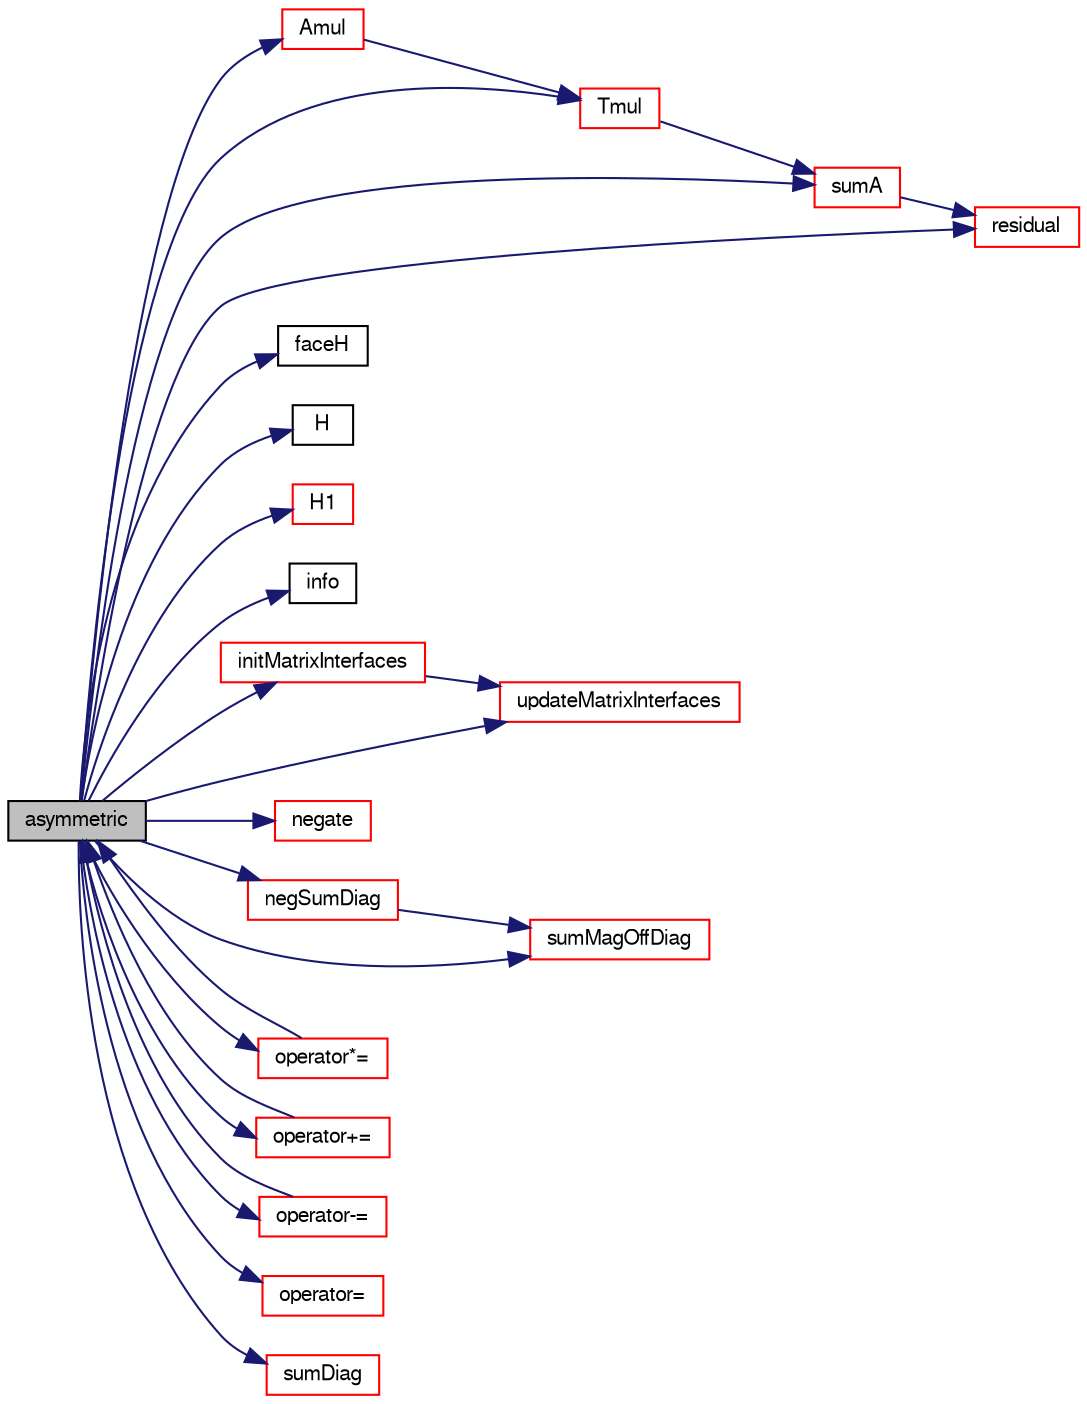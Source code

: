 digraph "asymmetric"
{
  bgcolor="transparent";
  edge [fontname="FreeSans",fontsize="10",labelfontname="FreeSans",labelfontsize="10"];
  node [fontname="FreeSans",fontsize="10",shape=record];
  rankdir="LR";
  Node708 [label="asymmetric",height=0.2,width=0.4,color="black", fillcolor="grey75", style="filled", fontcolor="black"];
  Node708 -> Node709 [color="midnightblue",fontsize="10",style="solid",fontname="FreeSans"];
  Node709 [label="Amul",height=0.2,width=0.4,color="red",URL="$a26882.html#a7a2e0a380ac70181d4d957ffb1d5caf1",tooltip="Matrix multiplication with updated interfaces. "];
  Node709 -> Node717 [color="midnightblue",fontsize="10",style="solid",fontname="FreeSans"];
  Node717 [label="Tmul",height=0.2,width=0.4,color="red",URL="$a26882.html#a3732af38643bedfc7148b63abc859fec",tooltip="Matrix transpose multiplication with updated interfaces. "];
  Node717 -> Node718 [color="midnightblue",fontsize="10",style="solid",fontname="FreeSans"];
  Node718 [label="sumA",height=0.2,width=0.4,color="red",URL="$a26882.html#aaf24d45bb7830b9bab7f559b0b3d2c84",tooltip="Sum the coefficients on each row of the matrix. "];
  Node718 -> Node720 [color="midnightblue",fontsize="10",style="solid",fontname="FreeSans"];
  Node720 [label="residual",height=0.2,width=0.4,color="red",URL="$a26882.html#a0d945b22e88eed13c032943a09bb63ea"];
  Node708 -> Node722 [color="midnightblue",fontsize="10",style="solid",fontname="FreeSans"];
  Node722 [label="faceH",height=0.2,width=0.4,color="black",URL="$a26882.html#a09e11295c8834fcc5f210000b9c43c41"];
  Node708 -> Node723 [color="midnightblue",fontsize="10",style="solid",fontname="FreeSans"];
  Node723 [label="H",height=0.2,width=0.4,color="black",URL="$a26882.html#a4e015bad22fc7442338b7635d5c9bbba"];
  Node708 -> Node724 [color="midnightblue",fontsize="10",style="solid",fontname="FreeSans"];
  Node724 [label="H1",height=0.2,width=0.4,color="red",URL="$a26882.html#a090039c15b52321e7a7a6a90c0a29bbe"];
  Node708 -> Node732 [color="midnightblue",fontsize="10",style="solid",fontname="FreeSans"];
  Node732 [label="info",height=0.2,width=0.4,color="black",URL="$a26882.html#a3a4eb24688886eaf0b0a8a831fba3153",tooltip="Return info proxy. "];
  Node708 -> Node733 [color="midnightblue",fontsize="10",style="solid",fontname="FreeSans"];
  Node733 [label="initMatrixInterfaces",height=0.2,width=0.4,color="red",URL="$a26882.html#aa6e654f86aa6eda0c41b4ffed0583fdd",tooltip="Initialise the update of interfaced interfaces. "];
  Node733 -> Node782 [color="midnightblue",fontsize="10",style="solid",fontname="FreeSans"];
  Node782 [label="updateMatrixInterfaces",height=0.2,width=0.4,color="red",URL="$a26882.html#acfbd723a7a7efa4d4d3a66b91ecc6f07",tooltip="Update interfaced interfaces for matrix operations. "];
  Node708 -> Node783 [color="midnightblue",fontsize="10",style="solid",fontname="FreeSans"];
  Node783 [label="negate",height=0.2,width=0.4,color="red",URL="$a26882.html#abcdb1512395327f8236a4f4a4d4ff648"];
  Node708 -> Node785 [color="midnightblue",fontsize="10",style="solid",fontname="FreeSans"];
  Node785 [label="negSumDiag",height=0.2,width=0.4,color="red",URL="$a26882.html#a7ad351a572b04686613ec1f9650ad95c"];
  Node785 -> Node788 [color="midnightblue",fontsize="10",style="solid",fontname="FreeSans"];
  Node788 [label="sumMagOffDiag",height=0.2,width=0.4,color="red",URL="$a26882.html#abcea6927adad977b250dc984505099f0"];
  Node708 -> Node790 [color="midnightblue",fontsize="10",style="solid",fontname="FreeSans"];
  Node790 [label="operator*=",height=0.2,width=0.4,color="red",URL="$a26882.html#a8b7e3e95bdfe12c335fe5d27d6d4fa9f"];
  Node790 -> Node708 [color="midnightblue",fontsize="10",style="solid",fontname="FreeSans"];
  Node708 -> Node793 [color="midnightblue",fontsize="10",style="solid",fontname="FreeSans"];
  Node793 [label="operator+=",height=0.2,width=0.4,color="red",URL="$a26882.html#aba4577bbc1ccadb63a82720d75378b4a"];
  Node793 -> Node708 [color="midnightblue",fontsize="10",style="solid",fontname="FreeSans"];
  Node708 -> Node795 [color="midnightblue",fontsize="10",style="solid",fontname="FreeSans"];
  Node795 [label="operator-=",height=0.2,width=0.4,color="red",URL="$a26882.html#ad74d793450215c8520bbee8e3084139d"];
  Node795 -> Node708 [color="midnightblue",fontsize="10",style="solid",fontname="FreeSans"];
  Node708 -> Node796 [color="midnightblue",fontsize="10",style="solid",fontname="FreeSans"];
  Node796 [label="operator=",height=0.2,width=0.4,color="red",URL="$a26882.html#a0ce71b9a590f3426bdfe3401df8df1fb"];
  Node708 -> Node720 [color="midnightblue",fontsize="10",style="solid",fontname="FreeSans"];
  Node708 -> Node718 [color="midnightblue",fontsize="10",style="solid",fontname="FreeSans"];
  Node708 -> Node797 [color="midnightblue",fontsize="10",style="solid",fontname="FreeSans"];
  Node797 [label="sumDiag",height=0.2,width=0.4,color="red",URL="$a26882.html#a2034fb6b7d0fc02febd7b511e063d285"];
  Node708 -> Node788 [color="midnightblue",fontsize="10",style="solid",fontname="FreeSans"];
  Node708 -> Node717 [color="midnightblue",fontsize="10",style="solid",fontname="FreeSans"];
  Node708 -> Node782 [color="midnightblue",fontsize="10",style="solid",fontname="FreeSans"];
}
